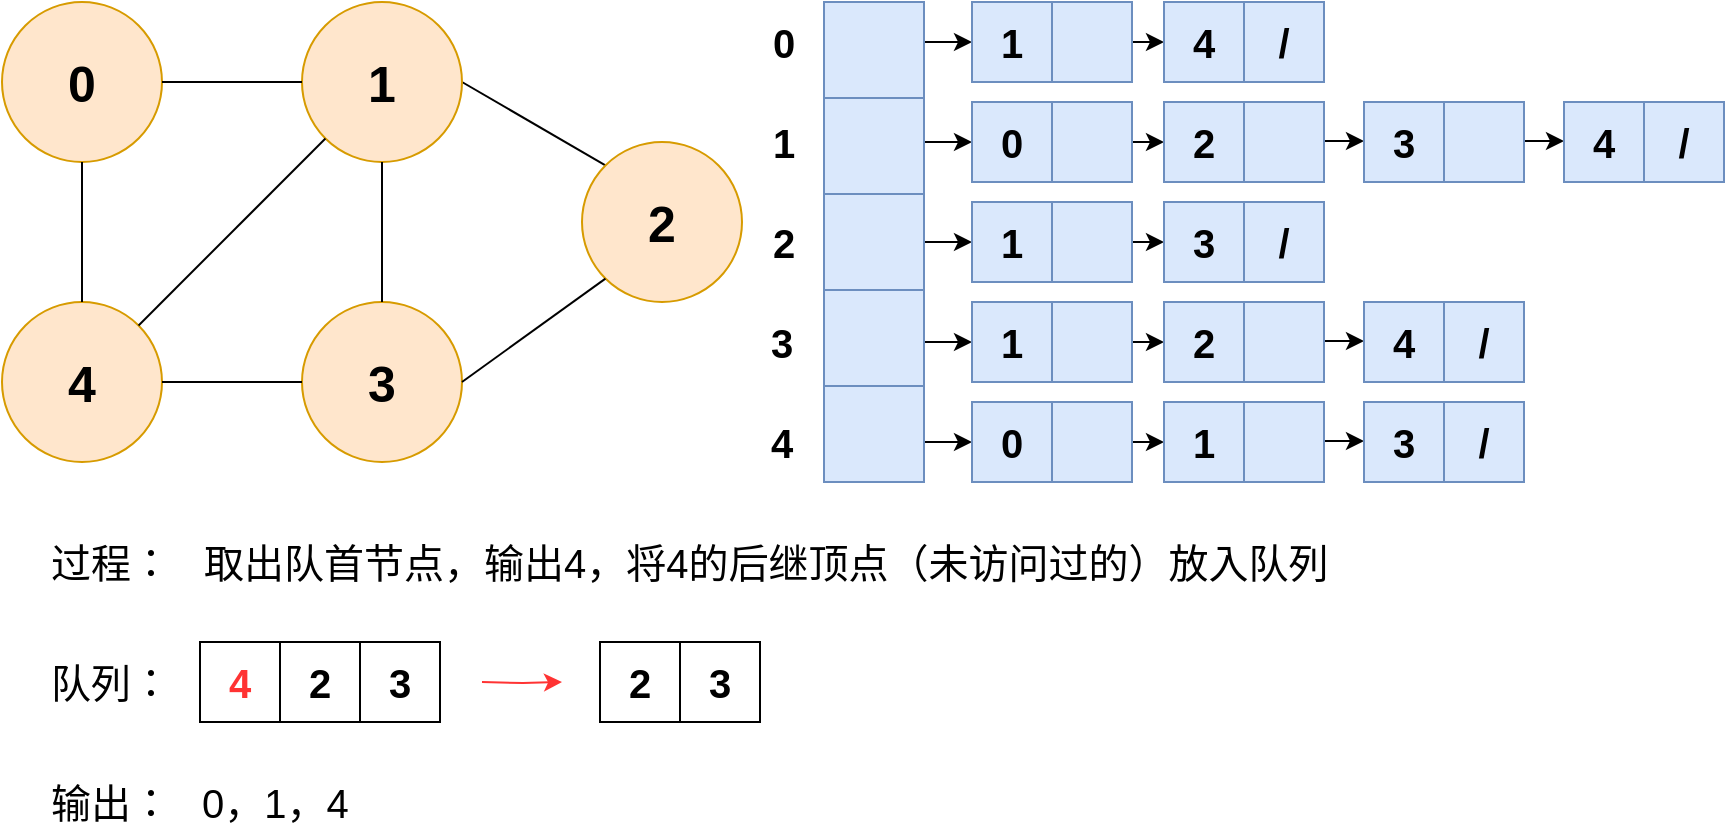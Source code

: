 <mxfile version="13.4.5" type="device"><diagram id="4oGk1i_xgKgO_iptbDTg" name="Page-1"><mxGraphModel dx="1106" dy="900" grid="1" gridSize="10" guides="1" tooltips="1" connect="1" arrows="1" fold="1" page="1" pageScale="1" pageWidth="827" pageHeight="1169" math="0" shadow="0"><root><mxCell id="0"/><mxCell id="1" parent="0"/><mxCell id="nYkl0ruY3GQELC2_Hljo-1" value="&lt;b style=&quot;font-size: 25px&quot;&gt;0&lt;/b&gt;" style="ellipse;whiteSpace=wrap;html=1;aspect=fixed;fillColor=#ffe6cc;strokeColor=#d79b00;" vertex="1" parent="1"><mxGeometry x="140" y="170" width="80" height="80" as="geometry"/></mxCell><mxCell id="nYkl0ruY3GQELC2_Hljo-2" value="" style="endArrow=none;html=1;entryX=0;entryY=0;entryDx=0;entryDy=0;exitX=1;exitY=0.5;exitDx=0;exitDy=0;" edge="1" parent="1" source="nYkl0ruY3GQELC2_Hljo-6" target="nYkl0ruY3GQELC2_Hljo-3"><mxGeometry width="50" height="50" relative="1" as="geometry"><mxPoint x="419.996" y="150.004" as="sourcePoint"/><mxPoint x="396.564" y="173.436" as="targetPoint"/></mxGeometry></mxCell><mxCell id="nYkl0ruY3GQELC2_Hljo-3" value="&lt;b style=&quot;font-size: 25px&quot;&gt;2&lt;/b&gt;" style="ellipse;whiteSpace=wrap;html=1;aspect=fixed;fillColor=#ffe6cc;strokeColor=#d79b00;" vertex="1" parent="1"><mxGeometry x="430" y="240" width="80" height="80" as="geometry"/></mxCell><mxCell id="nYkl0ruY3GQELC2_Hljo-4" value="&lt;b style=&quot;font-size: 25px&quot;&gt;3&lt;/b&gt;" style="ellipse;whiteSpace=wrap;html=1;aspect=fixed;fillColor=#ffe6cc;strokeColor=#d79b00;" vertex="1" parent="1"><mxGeometry x="290" y="320" width="80" height="80" as="geometry"/></mxCell><mxCell id="nYkl0ruY3GQELC2_Hljo-5" value="&lt;b style=&quot;font-size: 25px&quot;&gt;4&lt;/b&gt;" style="ellipse;whiteSpace=wrap;html=1;aspect=fixed;fillColor=#ffe6cc;strokeColor=#d79b00;" vertex="1" parent="1"><mxGeometry x="140" y="320" width="80" height="80" as="geometry"/></mxCell><mxCell id="nYkl0ruY3GQELC2_Hljo-6" value="&lt;b style=&quot;font-size: 25px&quot;&gt;1&lt;/b&gt;" style="ellipse;whiteSpace=wrap;html=1;aspect=fixed;fillColor=#ffe6cc;strokeColor=#d79b00;" vertex="1" parent="1"><mxGeometry x="290" y="170" width="80" height="80" as="geometry"/></mxCell><mxCell id="nYkl0ruY3GQELC2_Hljo-7" value="" style="endArrow=none;html=1;" edge="1" parent="1" source="nYkl0ruY3GQELC2_Hljo-1" target="nYkl0ruY3GQELC2_Hljo-6"><mxGeometry width="50" height="50" relative="1" as="geometry"><mxPoint x="368.284" y="248.284" as="sourcePoint"/><mxPoint x="461.716" y="271.716" as="targetPoint"/></mxGeometry></mxCell><mxCell id="nYkl0ruY3GQELC2_Hljo-8" value="" style="endArrow=none;html=1;" edge="1" parent="1" source="nYkl0ruY3GQELC2_Hljo-5" target="nYkl0ruY3GQELC2_Hljo-1"><mxGeometry width="50" height="50" relative="1" as="geometry"><mxPoint x="230" y="220" as="sourcePoint"/><mxPoint x="300" y="220" as="targetPoint"/></mxGeometry></mxCell><mxCell id="nYkl0ruY3GQELC2_Hljo-9" value="" style="endArrow=none;html=1;exitX=0;exitY=0.5;exitDx=0;exitDy=0;entryX=1;entryY=0.5;entryDx=0;entryDy=0;" edge="1" parent="1" source="nYkl0ruY3GQELC2_Hljo-4" target="nYkl0ruY3GQELC2_Hljo-5"><mxGeometry width="50" height="50" relative="1" as="geometry"><mxPoint x="190" y="330" as="sourcePoint"/><mxPoint x="190" y="260" as="targetPoint"/></mxGeometry></mxCell><mxCell id="nYkl0ruY3GQELC2_Hljo-10" value="" style="endArrow=none;html=1;exitX=0.5;exitY=1;exitDx=0;exitDy=0;entryX=0.5;entryY=0;entryDx=0;entryDy=0;" edge="1" parent="1" source="nYkl0ruY3GQELC2_Hljo-6" target="nYkl0ruY3GQELC2_Hljo-4"><mxGeometry width="50" height="50" relative="1" as="geometry"><mxPoint x="300" y="370" as="sourcePoint"/><mxPoint x="230" y="370" as="targetPoint"/></mxGeometry></mxCell><mxCell id="nYkl0ruY3GQELC2_Hljo-11" value="" style="endArrow=none;html=1;exitX=0;exitY=1;exitDx=0;exitDy=0;entryX=1;entryY=0.5;entryDx=0;entryDy=0;" edge="1" parent="1" source="nYkl0ruY3GQELC2_Hljo-3" target="nYkl0ruY3GQELC2_Hljo-4"><mxGeometry width="50" height="50" relative="1" as="geometry"><mxPoint x="340" y="260" as="sourcePoint"/><mxPoint x="340" y="330" as="targetPoint"/></mxGeometry></mxCell><mxCell id="nYkl0ruY3GQELC2_Hljo-12" value="" style="endArrow=none;html=1;exitX=0;exitY=1;exitDx=0;exitDy=0;entryX=1;entryY=0;entryDx=0;entryDy=0;" edge="1" parent="1" source="nYkl0ruY3GQELC2_Hljo-6" target="nYkl0ruY3GQELC2_Hljo-5"><mxGeometry width="50" height="50" relative="1" as="geometry"><mxPoint x="340" y="260" as="sourcePoint"/><mxPoint x="340" y="330" as="targetPoint"/></mxGeometry></mxCell><mxCell id="nYkl0ruY3GQELC2_Hljo-13" value="队列：" style="text;html=1;strokeColor=none;fillColor=none;align=center;verticalAlign=middle;whiteSpace=wrap;rounded=0;fontSize=20;" vertex="1" parent="1"><mxGeometry x="160" y="500" width="69" height="20" as="geometry"/></mxCell><mxCell id="nYkl0ruY3GQELC2_Hljo-14" value="&lt;div&gt;&lt;span style=&quot;font-size: 20px&quot;&gt;&lt;b&gt;4&lt;/b&gt;&lt;/span&gt;&lt;/div&gt;" style="text;html=1;strokeColor=none;fillColor=none;align=center;verticalAlign=middle;whiteSpace=wrap;rounded=0;" vertex="1" parent="1"><mxGeometry x="510" y="380" width="40" height="20" as="geometry"/></mxCell><mxCell id="nYkl0ruY3GQELC2_Hljo-15" value="&lt;div&gt;&lt;span style=&quot;font-size: 20px&quot;&gt;&lt;b&gt;3&lt;/b&gt;&lt;/span&gt;&lt;/div&gt;" style="text;html=1;strokeColor=none;fillColor=none;align=center;verticalAlign=middle;whiteSpace=wrap;rounded=0;" vertex="1" parent="1"><mxGeometry x="510" y="330" width="40" height="20" as="geometry"/></mxCell><mxCell id="nYkl0ruY3GQELC2_Hljo-16" value="&lt;div&gt;&lt;span style=&quot;font-size: 20px&quot;&gt;&lt;b&gt;2&lt;/b&gt;&lt;/span&gt;&lt;/div&gt;" style="text;html=1;strokeColor=none;fillColor=none;align=center;verticalAlign=middle;whiteSpace=wrap;rounded=0;" vertex="1" parent="1"><mxGeometry x="511" y="280" width="40" height="20" as="geometry"/></mxCell><mxCell id="nYkl0ruY3GQELC2_Hljo-17" value="&lt;div&gt;&lt;span style=&quot;font-size: 20px&quot;&gt;&lt;b&gt;1&lt;/b&gt;&lt;/span&gt;&lt;/div&gt;" style="text;html=1;strokeColor=none;fillColor=none;align=center;verticalAlign=middle;whiteSpace=wrap;rounded=0;" vertex="1" parent="1"><mxGeometry x="511" y="230" width="40" height="20" as="geometry"/></mxCell><mxCell id="nYkl0ruY3GQELC2_Hljo-18" value="&lt;div&gt;&lt;span style=&quot;font-size: 20px&quot;&gt;&lt;b&gt;0&lt;/b&gt;&lt;/span&gt;&lt;/div&gt;" style="text;html=1;strokeColor=none;fillColor=none;align=center;verticalAlign=middle;whiteSpace=wrap;rounded=0;" vertex="1" parent="1"><mxGeometry x="511" y="180" width="40" height="20" as="geometry"/></mxCell><mxCell id="nYkl0ruY3GQELC2_Hljo-86" style="rounded=0;orthogonalLoop=1;jettySize=auto;html=1;fontSize=20;entryX=0;entryY=0.5;entryDx=0;entryDy=0;" edge="1" parent="1" target="nYkl0ruY3GQELC2_Hljo-40"><mxGeometry relative="1" as="geometry"><mxPoint x="571" y="240" as="sourcePoint"/><mxPoint x="621" y="240" as="targetPoint"/></mxGeometry></mxCell><mxCell id="nYkl0ruY3GQELC2_Hljo-87" style="rounded=0;orthogonalLoop=1;jettySize=auto;html=1;fontSize=20;entryX=0;entryY=0.5;entryDx=0;entryDy=0;fontStyle=1" edge="1" parent="1" target="nYkl0ruY3GQELC2_Hljo-36"><mxGeometry relative="1" as="geometry"><mxPoint x="691" y="240" as="sourcePoint"/><mxPoint x="635" y="250" as="targetPoint"/></mxGeometry></mxCell><mxCell id="nYkl0ruY3GQELC2_Hljo-88" style="rounded=0;orthogonalLoop=1;jettySize=auto;html=1;fontSize=20;entryX=0;entryY=0.5;entryDx=0;entryDy=0;fontStyle=1" edge="1" parent="1"><mxGeometry relative="1" as="geometry"><mxPoint x="791" y="239.5" as="sourcePoint"/><mxPoint x="821" y="239.5" as="targetPoint"/></mxGeometry></mxCell><mxCell id="nYkl0ruY3GQELC2_Hljo-89" style="rounded=0;orthogonalLoop=1;jettySize=auto;html=1;fontSize=20;entryX=0;entryY=0.5;entryDx=0;entryDy=0;fontStyle=1" edge="1" parent="1"><mxGeometry relative="1" as="geometry"><mxPoint x="891" y="239.5" as="sourcePoint"/><mxPoint x="921" y="239.5" as="targetPoint"/></mxGeometry></mxCell><mxCell id="nYkl0ruY3GQELC2_Hljo-90" style="rounded=0;orthogonalLoop=1;jettySize=auto;html=1;fontSize=20;entryX=0;entryY=0.5;entryDx=0;entryDy=0;" edge="1" parent="1" target="nYkl0ruY3GQELC2_Hljo-24"><mxGeometry relative="1" as="geometry"><mxPoint x="571" y="190" as="sourcePoint"/><mxPoint x="621" y="190" as="targetPoint"/></mxGeometry></mxCell><mxCell id="nYkl0ruY3GQELC2_Hljo-91" style="rounded=0;orthogonalLoop=1;jettySize=auto;html=1;fontSize=20;entryX=0;entryY=0.5;entryDx=0;entryDy=0;fontStyle=1" edge="1" parent="1" target="nYkl0ruY3GQELC2_Hljo-20"><mxGeometry relative="1" as="geometry"><mxPoint x="691" y="190" as="sourcePoint"/><mxPoint x="635" y="200" as="targetPoint"/></mxGeometry></mxCell><mxCell id="nYkl0ruY3GQELC2_Hljo-92" style="rounded=0;orthogonalLoop=1;jettySize=auto;html=1;fontSize=20;entryX=0;entryY=0.5;entryDx=0;entryDy=0;" edge="1" parent="1" target="nYkl0ruY3GQELC2_Hljo-48"><mxGeometry relative="1" as="geometry"><mxPoint x="571" y="290" as="sourcePoint"/><mxPoint x="621" y="290" as="targetPoint"/></mxGeometry></mxCell><mxCell id="nYkl0ruY3GQELC2_Hljo-93" style="rounded=0;orthogonalLoop=1;jettySize=auto;html=1;fontSize=20;entryX=0;entryY=0.5;entryDx=0;entryDy=0;fontStyle=1" edge="1" parent="1" target="nYkl0ruY3GQELC2_Hljo-44"><mxGeometry relative="1" as="geometry"><mxPoint x="691" y="290" as="sourcePoint"/><mxPoint x="635" y="300" as="targetPoint"/></mxGeometry></mxCell><mxCell id="nYkl0ruY3GQELC2_Hljo-94" style="rounded=0;orthogonalLoop=1;jettySize=auto;html=1;fontSize=20;entryX=0;entryY=0.5;entryDx=0;entryDy=0;" edge="1" parent="1" target="nYkl0ruY3GQELC2_Hljo-60"><mxGeometry relative="1" as="geometry"><mxPoint x="571" y="340" as="sourcePoint"/><mxPoint x="621" y="340" as="targetPoint"/></mxGeometry></mxCell><mxCell id="nYkl0ruY3GQELC2_Hljo-95" style="rounded=0;orthogonalLoop=1;jettySize=auto;html=1;fontSize=20;entryX=0;entryY=0.5;entryDx=0;entryDy=0;fontStyle=1" edge="1" parent="1" target="nYkl0ruY3GQELC2_Hljo-56"><mxGeometry relative="1" as="geometry"><mxPoint x="691" y="340" as="sourcePoint"/><mxPoint x="635" y="350" as="targetPoint"/></mxGeometry></mxCell><mxCell id="nYkl0ruY3GQELC2_Hljo-96" style="rounded=0;orthogonalLoop=1;jettySize=auto;html=1;fontSize=20;entryX=0;entryY=0.5;entryDx=0;entryDy=0;fontStyle=1" edge="1" parent="1"><mxGeometry relative="1" as="geometry"><mxPoint x="791" y="339.5" as="sourcePoint"/><mxPoint x="821" y="339.5" as="targetPoint"/></mxGeometry></mxCell><mxCell id="nYkl0ruY3GQELC2_Hljo-97" style="rounded=0;orthogonalLoop=1;jettySize=auto;html=1;fontSize=20;entryX=0;entryY=0.5;entryDx=0;entryDy=0;" edge="1" parent="1" target="nYkl0ruY3GQELC2_Hljo-72"><mxGeometry relative="1" as="geometry"><mxPoint x="571" y="390" as="sourcePoint"/><mxPoint x="621" y="390" as="targetPoint"/></mxGeometry></mxCell><mxCell id="nYkl0ruY3GQELC2_Hljo-98" style="rounded=0;orthogonalLoop=1;jettySize=auto;html=1;fontSize=20;entryX=0;entryY=0.5;entryDx=0;entryDy=0;fontStyle=1" edge="1" parent="1" target="nYkl0ruY3GQELC2_Hljo-68"><mxGeometry relative="1" as="geometry"><mxPoint x="691" y="390" as="sourcePoint"/><mxPoint x="635" y="400" as="targetPoint"/></mxGeometry></mxCell><mxCell id="nYkl0ruY3GQELC2_Hljo-99" style="rounded=0;orthogonalLoop=1;jettySize=auto;html=1;fontSize=20;entryX=0;entryY=0.5;entryDx=0;entryDy=0;fontStyle=1" edge="1" parent="1"><mxGeometry relative="1" as="geometry"><mxPoint x="791" y="389.5" as="sourcePoint"/><mxPoint x="821" y="389.5" as="targetPoint"/></mxGeometry></mxCell><mxCell id="nYkl0ruY3GQELC2_Hljo-100" value="输出：" style="text;html=1;strokeColor=none;fillColor=none;align=center;verticalAlign=middle;whiteSpace=wrap;rounded=0;fontSize=20;" vertex="1" parent="1"><mxGeometry x="160" y="560" width="69" height="20" as="geometry"/></mxCell><mxCell id="nYkl0ruY3GQELC2_Hljo-101" value="过程：" style="text;html=1;strokeColor=none;fillColor=none;align=center;verticalAlign=middle;whiteSpace=wrap;rounded=0;fontSize=20;" vertex="1" parent="1"><mxGeometry x="160" y="440" width="69" height="20" as="geometry"/></mxCell><mxCell id="nYkl0ruY3GQELC2_Hljo-102" value="取出队首节点，输出4，将4的后继顶点（未访问过的）放入队列" style="text;html=1;strokeColor=none;fillColor=none;align=left;verticalAlign=middle;whiteSpace=wrap;rounded=0;fontSize=20;" vertex="1" parent="1"><mxGeometry x="239" y="440" width="651" height="20" as="geometry"/></mxCell><mxCell id="nYkl0ruY3GQELC2_Hljo-103" value="0，1，4" style="text;html=1;strokeColor=none;fillColor=none;align=left;verticalAlign=middle;whiteSpace=wrap;rounded=0;fontSize=20;" vertex="1" parent="1"><mxGeometry x="238" y="560" width="511" height="20" as="geometry"/></mxCell><mxCell id="nYkl0ruY3GQELC2_Hljo-104" value="" style="edgeStyle=orthogonalEdgeStyle;curved=1;rounded=0;orthogonalLoop=1;jettySize=auto;html=1;strokeColor=#FF3333;" edge="1" parent="1"><mxGeometry relative="1" as="geometry"><mxPoint x="380" y="510" as="sourcePoint"/><mxPoint x="420" y="510" as="targetPoint"/></mxGeometry></mxCell><mxCell id="nYkl0ruY3GQELC2_Hljo-19" value="" style="shape=table;html=1;whiteSpace=wrap;startSize=0;container=1;collapsible=0;childLayout=tableLayout;fontSize=20;fontStyle=1;fillColor=#dae8fc;strokeColor=#6c8ebf;" vertex="1" parent="1"><mxGeometry x="721" y="170" width="80" height="40" as="geometry"/></mxCell><mxCell id="nYkl0ruY3GQELC2_Hljo-20" value="" style="shape=partialRectangle;html=1;whiteSpace=wrap;collapsible=0;dropTarget=0;pointerEvents=0;fillColor=none;top=0;left=0;bottom=0;right=0;points=[[0,0.5],[1,0.5]];portConstraint=eastwest;fontSize=20;fontStyle=1" vertex="1" parent="nYkl0ruY3GQELC2_Hljo-19"><mxGeometry width="80" height="40" as="geometry"/></mxCell><mxCell id="nYkl0ruY3GQELC2_Hljo-21" value="4" style="shape=partialRectangle;html=1;whiteSpace=wrap;connectable=0;overflow=hidden;fillColor=none;top=0;left=0;bottom=0;right=0;fontSize=20;fontStyle=1" vertex="1" parent="nYkl0ruY3GQELC2_Hljo-20"><mxGeometry width="40" height="40" as="geometry"/></mxCell><mxCell id="nYkl0ruY3GQELC2_Hljo-22" value="/" style="shape=partialRectangle;html=1;whiteSpace=wrap;connectable=0;overflow=hidden;fillColor=none;top=0;left=0;bottom=0;right=0;fontSize=20;fontStyle=1" vertex="1" parent="nYkl0ruY3GQELC2_Hljo-20"><mxGeometry x="40" width="40" height="40" as="geometry"/></mxCell><mxCell id="nYkl0ruY3GQELC2_Hljo-23" value="" style="shape=table;html=1;whiteSpace=wrap;startSize=0;container=1;collapsible=0;childLayout=tableLayout;fontSize=20;fontStyle=1;fillColor=#dae8fc;strokeColor=#6c8ebf;" vertex="1" parent="1"><mxGeometry x="625" y="170" width="80" height="40" as="geometry"/></mxCell><mxCell id="nYkl0ruY3GQELC2_Hljo-24" value="" style="shape=partialRectangle;html=1;whiteSpace=wrap;collapsible=0;dropTarget=0;pointerEvents=0;fillColor=none;top=0;left=0;bottom=0;right=0;points=[[0,0.5],[1,0.5]];portConstraint=eastwest;fontSize=20;fontStyle=1" vertex="1" parent="nYkl0ruY3GQELC2_Hljo-23"><mxGeometry width="80" height="40" as="geometry"/></mxCell><mxCell id="nYkl0ruY3GQELC2_Hljo-25" value="1" style="shape=partialRectangle;html=1;whiteSpace=wrap;connectable=0;overflow=hidden;fillColor=none;top=0;left=0;bottom=0;right=0;fontSize=20;fontStyle=1" vertex="1" parent="nYkl0ruY3GQELC2_Hljo-24"><mxGeometry width="40" height="40" as="geometry"/></mxCell><mxCell id="nYkl0ruY3GQELC2_Hljo-26" value="" style="shape=partialRectangle;html=1;whiteSpace=wrap;connectable=0;overflow=hidden;fillColor=none;top=0;left=0;bottom=0;right=0;fontSize=20;fontStyle=1" vertex="1" parent="nYkl0ruY3GQELC2_Hljo-24"><mxGeometry x="40" width="40" height="40" as="geometry"/></mxCell><mxCell id="nYkl0ruY3GQELC2_Hljo-27" value="" style="shape=table;html=1;whiteSpace=wrap;startSize=0;container=1;collapsible=0;childLayout=tableLayout;fontSize=20;fontStyle=1;fillColor=#dae8fc;strokeColor=#6c8ebf;" vertex="1" parent="1"><mxGeometry x="921" y="220" width="80" height="40" as="geometry"/></mxCell><mxCell id="nYkl0ruY3GQELC2_Hljo-28" value="" style="shape=partialRectangle;html=1;whiteSpace=wrap;collapsible=0;dropTarget=0;pointerEvents=0;fillColor=none;top=0;left=0;bottom=0;right=0;points=[[0,0.5],[1,0.5]];portConstraint=eastwest;fontSize=20;fontStyle=1" vertex="1" parent="nYkl0ruY3GQELC2_Hljo-27"><mxGeometry width="80" height="40" as="geometry"/></mxCell><mxCell id="nYkl0ruY3GQELC2_Hljo-29" value="4" style="shape=partialRectangle;html=1;whiteSpace=wrap;connectable=0;overflow=hidden;fillColor=none;top=0;left=0;bottom=0;right=0;fontSize=20;fontStyle=1" vertex="1" parent="nYkl0ruY3GQELC2_Hljo-28"><mxGeometry width="40" height="40" as="geometry"/></mxCell><mxCell id="nYkl0ruY3GQELC2_Hljo-30" value="/" style="shape=partialRectangle;html=1;whiteSpace=wrap;connectable=0;overflow=hidden;fillColor=none;top=0;left=0;bottom=0;right=0;fontSize=20;fontStyle=1" vertex="1" parent="nYkl0ruY3GQELC2_Hljo-28"><mxGeometry x="40" width="40" height="40" as="geometry"/></mxCell><mxCell id="nYkl0ruY3GQELC2_Hljo-31" value="" style="shape=table;html=1;whiteSpace=wrap;startSize=0;container=1;collapsible=0;childLayout=tableLayout;fontSize=20;fontStyle=1;fillColor=#dae8fc;strokeColor=#6c8ebf;" vertex="1" parent="1"><mxGeometry x="821" y="220" width="80" height="40" as="geometry"/></mxCell><mxCell id="nYkl0ruY3GQELC2_Hljo-32" value="" style="shape=partialRectangle;html=1;whiteSpace=wrap;collapsible=0;dropTarget=0;pointerEvents=0;fillColor=none;top=0;left=0;bottom=0;right=0;points=[[0,0.5],[1,0.5]];portConstraint=eastwest;fontSize=20;fontStyle=1" vertex="1" parent="nYkl0ruY3GQELC2_Hljo-31"><mxGeometry width="80" height="40" as="geometry"/></mxCell><mxCell id="nYkl0ruY3GQELC2_Hljo-33" value="3" style="shape=partialRectangle;html=1;whiteSpace=wrap;connectable=0;overflow=hidden;fillColor=none;top=0;left=0;bottom=0;right=0;fontSize=20;fontStyle=1" vertex="1" parent="nYkl0ruY3GQELC2_Hljo-32"><mxGeometry width="40" height="40" as="geometry"/></mxCell><mxCell id="nYkl0ruY3GQELC2_Hljo-34" value="" style="shape=partialRectangle;html=1;whiteSpace=wrap;connectable=0;overflow=hidden;fillColor=none;top=0;left=0;bottom=0;right=0;fontSize=20;fontStyle=1" vertex="1" parent="nYkl0ruY3GQELC2_Hljo-32"><mxGeometry x="40" width="40" height="40" as="geometry"/></mxCell><mxCell id="nYkl0ruY3GQELC2_Hljo-35" value="" style="shape=table;html=1;whiteSpace=wrap;startSize=0;container=1;collapsible=0;childLayout=tableLayout;fontSize=20;fontStyle=1;fillColor=#dae8fc;strokeColor=#6c8ebf;" vertex="1" parent="1"><mxGeometry x="721" y="220" width="80" height="40" as="geometry"/></mxCell><mxCell id="nYkl0ruY3GQELC2_Hljo-36" value="" style="shape=partialRectangle;html=1;whiteSpace=wrap;collapsible=0;dropTarget=0;pointerEvents=0;fillColor=none;top=0;left=0;bottom=0;right=0;points=[[0,0.5],[1,0.5]];portConstraint=eastwest;fontSize=20;fontStyle=1" vertex="1" parent="nYkl0ruY3GQELC2_Hljo-35"><mxGeometry width="80" height="40" as="geometry"/></mxCell><mxCell id="nYkl0ruY3GQELC2_Hljo-37" value="2" style="shape=partialRectangle;html=1;whiteSpace=wrap;connectable=0;overflow=hidden;fillColor=none;top=0;left=0;bottom=0;right=0;fontSize=20;fontStyle=1" vertex="1" parent="nYkl0ruY3GQELC2_Hljo-36"><mxGeometry width="40" height="40" as="geometry"/></mxCell><mxCell id="nYkl0ruY3GQELC2_Hljo-38" value="" style="shape=partialRectangle;html=1;whiteSpace=wrap;connectable=0;overflow=hidden;fillColor=none;top=0;left=0;bottom=0;right=0;fontSize=20;fontStyle=1" vertex="1" parent="nYkl0ruY3GQELC2_Hljo-36"><mxGeometry x="40" width="40" height="40" as="geometry"/></mxCell><mxCell id="nYkl0ruY3GQELC2_Hljo-39" value="" style="shape=table;html=1;whiteSpace=wrap;startSize=0;container=1;collapsible=0;childLayout=tableLayout;fontSize=20;fontStyle=1;fillColor=#dae8fc;strokeColor=#6c8ebf;" vertex="1" parent="1"><mxGeometry x="625" y="220" width="80" height="40" as="geometry"/></mxCell><mxCell id="nYkl0ruY3GQELC2_Hljo-40" value="" style="shape=partialRectangle;html=1;whiteSpace=wrap;collapsible=0;dropTarget=0;pointerEvents=0;fillColor=none;top=0;left=0;bottom=0;right=0;points=[[0,0.5],[1,0.5]];portConstraint=eastwest;fontSize=20;fontStyle=1" vertex="1" parent="nYkl0ruY3GQELC2_Hljo-39"><mxGeometry width="80" height="40" as="geometry"/></mxCell><mxCell id="nYkl0ruY3GQELC2_Hljo-41" value="0" style="shape=partialRectangle;html=1;whiteSpace=wrap;connectable=0;overflow=hidden;fillColor=none;top=0;left=0;bottom=0;right=0;fontSize=20;fontStyle=1" vertex="1" parent="nYkl0ruY3GQELC2_Hljo-40"><mxGeometry width="40" height="40" as="geometry"/></mxCell><mxCell id="nYkl0ruY3GQELC2_Hljo-42" value="" style="shape=partialRectangle;html=1;whiteSpace=wrap;connectable=0;overflow=hidden;fillColor=none;top=0;left=0;bottom=0;right=0;fontSize=20;fontStyle=1" vertex="1" parent="nYkl0ruY3GQELC2_Hljo-40"><mxGeometry x="40" width="40" height="40" as="geometry"/></mxCell><mxCell id="nYkl0ruY3GQELC2_Hljo-43" value="" style="shape=table;html=1;whiteSpace=wrap;startSize=0;container=1;collapsible=0;childLayout=tableLayout;fontSize=20;fontStyle=1;fillColor=#dae8fc;strokeColor=#6c8ebf;" vertex="1" parent="1"><mxGeometry x="721" y="270" width="80" height="40" as="geometry"/></mxCell><mxCell id="nYkl0ruY3GQELC2_Hljo-44" value="" style="shape=partialRectangle;html=1;whiteSpace=wrap;collapsible=0;dropTarget=0;pointerEvents=0;fillColor=none;top=0;left=0;bottom=0;right=0;points=[[0,0.5],[1,0.5]];portConstraint=eastwest;fontSize=20;fontStyle=1" vertex="1" parent="nYkl0ruY3GQELC2_Hljo-43"><mxGeometry width="80" height="40" as="geometry"/></mxCell><mxCell id="nYkl0ruY3GQELC2_Hljo-45" value="3" style="shape=partialRectangle;html=1;whiteSpace=wrap;connectable=0;overflow=hidden;fillColor=none;top=0;left=0;bottom=0;right=0;fontSize=20;fontStyle=1" vertex="1" parent="nYkl0ruY3GQELC2_Hljo-44"><mxGeometry width="40" height="40" as="geometry"/></mxCell><mxCell id="nYkl0ruY3GQELC2_Hljo-46" value="/" style="shape=partialRectangle;html=1;whiteSpace=wrap;connectable=0;overflow=hidden;fillColor=none;top=0;left=0;bottom=0;right=0;fontSize=20;fontStyle=1" vertex="1" parent="nYkl0ruY3GQELC2_Hljo-44"><mxGeometry x="40" width="40" height="40" as="geometry"/></mxCell><mxCell id="nYkl0ruY3GQELC2_Hljo-47" value="" style="shape=table;html=1;whiteSpace=wrap;startSize=0;container=1;collapsible=0;childLayout=tableLayout;fontSize=20;fontStyle=1;fillColor=#dae8fc;strokeColor=#6c8ebf;" vertex="1" parent="1"><mxGeometry x="625" y="270" width="80" height="40" as="geometry"/></mxCell><mxCell id="nYkl0ruY3GQELC2_Hljo-48" value="" style="shape=partialRectangle;html=1;whiteSpace=wrap;collapsible=0;dropTarget=0;pointerEvents=0;fillColor=none;top=0;left=0;bottom=0;right=0;points=[[0,0.5],[1,0.5]];portConstraint=eastwest;fontSize=20;fontStyle=1" vertex="1" parent="nYkl0ruY3GQELC2_Hljo-47"><mxGeometry width="80" height="40" as="geometry"/></mxCell><mxCell id="nYkl0ruY3GQELC2_Hljo-49" value="1" style="shape=partialRectangle;html=1;whiteSpace=wrap;connectable=0;overflow=hidden;fillColor=none;top=0;left=0;bottom=0;right=0;fontSize=20;fontStyle=1" vertex="1" parent="nYkl0ruY3GQELC2_Hljo-48"><mxGeometry width="40" height="40" as="geometry"/></mxCell><mxCell id="nYkl0ruY3GQELC2_Hljo-50" value="" style="shape=partialRectangle;html=1;whiteSpace=wrap;connectable=0;overflow=hidden;fillColor=none;top=0;left=0;bottom=0;right=0;fontSize=20;fontStyle=1" vertex="1" parent="nYkl0ruY3GQELC2_Hljo-48"><mxGeometry x="40" width="40" height="40" as="geometry"/></mxCell><mxCell id="nYkl0ruY3GQELC2_Hljo-51" value="" style="shape=table;html=1;whiteSpace=wrap;startSize=0;container=1;collapsible=0;childLayout=tableLayout;fontSize=20;fontStyle=1;fillColor=#dae8fc;strokeColor=#6c8ebf;" vertex="1" parent="1"><mxGeometry x="821" y="320" width="80" height="40" as="geometry"/></mxCell><mxCell id="nYkl0ruY3GQELC2_Hljo-52" value="" style="shape=partialRectangle;html=1;whiteSpace=wrap;collapsible=0;dropTarget=0;pointerEvents=0;fillColor=none;top=0;left=0;bottom=0;right=0;points=[[0,0.5],[1,0.5]];portConstraint=eastwest;fontSize=20;fontStyle=1" vertex="1" parent="nYkl0ruY3GQELC2_Hljo-51"><mxGeometry width="80" height="40" as="geometry"/></mxCell><mxCell id="nYkl0ruY3GQELC2_Hljo-53" value="4" style="shape=partialRectangle;html=1;whiteSpace=wrap;connectable=0;overflow=hidden;fillColor=none;top=0;left=0;bottom=0;right=0;fontSize=20;fontStyle=1" vertex="1" parent="nYkl0ruY3GQELC2_Hljo-52"><mxGeometry width="40" height="40" as="geometry"/></mxCell><mxCell id="nYkl0ruY3GQELC2_Hljo-54" value="/" style="shape=partialRectangle;html=1;whiteSpace=wrap;connectable=0;overflow=hidden;fillColor=none;top=0;left=0;bottom=0;right=0;fontSize=20;fontStyle=1" vertex="1" parent="nYkl0ruY3GQELC2_Hljo-52"><mxGeometry x="40" width="40" height="40" as="geometry"/></mxCell><mxCell id="nYkl0ruY3GQELC2_Hljo-55" value="" style="shape=table;html=1;whiteSpace=wrap;startSize=0;container=1;collapsible=0;childLayout=tableLayout;fontSize=20;fontStyle=1;fillColor=#dae8fc;strokeColor=#6c8ebf;" vertex="1" parent="1"><mxGeometry x="721" y="320" width="80" height="40" as="geometry"/></mxCell><mxCell id="nYkl0ruY3GQELC2_Hljo-56" value="" style="shape=partialRectangle;html=1;whiteSpace=wrap;collapsible=0;dropTarget=0;pointerEvents=0;fillColor=none;top=0;left=0;bottom=0;right=0;points=[[0,0.5],[1,0.5]];portConstraint=eastwest;fontSize=20;fontStyle=1" vertex="1" parent="nYkl0ruY3GQELC2_Hljo-55"><mxGeometry width="80" height="40" as="geometry"/></mxCell><mxCell id="nYkl0ruY3GQELC2_Hljo-57" value="2" style="shape=partialRectangle;html=1;whiteSpace=wrap;connectable=0;overflow=hidden;fillColor=none;top=0;left=0;bottom=0;right=0;fontSize=20;fontStyle=1" vertex="1" parent="nYkl0ruY3GQELC2_Hljo-56"><mxGeometry width="40" height="40" as="geometry"/></mxCell><mxCell id="nYkl0ruY3GQELC2_Hljo-58" value="" style="shape=partialRectangle;html=1;whiteSpace=wrap;connectable=0;overflow=hidden;fillColor=none;top=0;left=0;bottom=0;right=0;fontSize=20;fontStyle=1" vertex="1" parent="nYkl0ruY3GQELC2_Hljo-56"><mxGeometry x="40" width="40" height="40" as="geometry"/></mxCell><mxCell id="nYkl0ruY3GQELC2_Hljo-59" value="" style="shape=table;html=1;whiteSpace=wrap;startSize=0;container=1;collapsible=0;childLayout=tableLayout;fontSize=20;fontStyle=1;fillColor=#dae8fc;strokeColor=#6c8ebf;" vertex="1" parent="1"><mxGeometry x="625" y="320" width="80" height="40" as="geometry"/></mxCell><mxCell id="nYkl0ruY3GQELC2_Hljo-60" value="" style="shape=partialRectangle;html=1;whiteSpace=wrap;collapsible=0;dropTarget=0;pointerEvents=0;fillColor=none;top=0;left=0;bottom=0;right=0;points=[[0,0.5],[1,0.5]];portConstraint=eastwest;fontSize=20;fontStyle=1" vertex="1" parent="nYkl0ruY3GQELC2_Hljo-59"><mxGeometry width="80" height="40" as="geometry"/></mxCell><mxCell id="nYkl0ruY3GQELC2_Hljo-61" value="1" style="shape=partialRectangle;html=1;whiteSpace=wrap;connectable=0;overflow=hidden;fillColor=none;top=0;left=0;bottom=0;right=0;fontSize=20;fontStyle=1" vertex="1" parent="nYkl0ruY3GQELC2_Hljo-60"><mxGeometry width="40" height="40" as="geometry"/></mxCell><mxCell id="nYkl0ruY3GQELC2_Hljo-62" value="" style="shape=partialRectangle;html=1;whiteSpace=wrap;connectable=0;overflow=hidden;fillColor=none;top=0;left=0;bottom=0;right=0;fontSize=20;fontStyle=1" vertex="1" parent="nYkl0ruY3GQELC2_Hljo-60"><mxGeometry x="40" width="40" height="40" as="geometry"/></mxCell><mxCell id="nYkl0ruY3GQELC2_Hljo-63" value="" style="shape=table;html=1;whiteSpace=wrap;startSize=0;container=1;collapsible=0;childLayout=tableLayout;fontSize=20;fontStyle=1;fillColor=#dae8fc;strokeColor=#6c8ebf;" vertex="1" parent="1"><mxGeometry x="821" y="370" width="80" height="40" as="geometry"/></mxCell><mxCell id="nYkl0ruY3GQELC2_Hljo-64" value="" style="shape=partialRectangle;html=1;whiteSpace=wrap;collapsible=0;dropTarget=0;pointerEvents=0;fillColor=none;top=0;left=0;bottom=0;right=0;points=[[0,0.5],[1,0.5]];portConstraint=eastwest;fontSize=20;fontStyle=1" vertex="1" parent="nYkl0ruY3GQELC2_Hljo-63"><mxGeometry width="80" height="40" as="geometry"/></mxCell><mxCell id="nYkl0ruY3GQELC2_Hljo-65" value="3" style="shape=partialRectangle;html=1;whiteSpace=wrap;connectable=0;overflow=hidden;fillColor=none;top=0;left=0;bottom=0;right=0;fontSize=20;fontStyle=1" vertex="1" parent="nYkl0ruY3GQELC2_Hljo-64"><mxGeometry width="40" height="40" as="geometry"/></mxCell><mxCell id="nYkl0ruY3GQELC2_Hljo-66" value="/" style="shape=partialRectangle;html=1;whiteSpace=wrap;connectable=0;overflow=hidden;fillColor=none;top=0;left=0;bottom=0;right=0;fontSize=20;fontStyle=1" vertex="1" parent="nYkl0ruY3GQELC2_Hljo-64"><mxGeometry x="40" width="40" height="40" as="geometry"/></mxCell><mxCell id="nYkl0ruY3GQELC2_Hljo-67" value="" style="shape=table;html=1;whiteSpace=wrap;startSize=0;container=1;collapsible=0;childLayout=tableLayout;fontSize=20;fontStyle=1;fillColor=#dae8fc;strokeColor=#6c8ebf;" vertex="1" parent="1"><mxGeometry x="721" y="370" width="80" height="40" as="geometry"/></mxCell><mxCell id="nYkl0ruY3GQELC2_Hljo-68" value="" style="shape=partialRectangle;html=1;whiteSpace=wrap;collapsible=0;dropTarget=0;pointerEvents=0;fillColor=none;top=0;left=0;bottom=0;right=0;points=[[0,0.5],[1,0.5]];portConstraint=eastwest;fontSize=20;fontStyle=1" vertex="1" parent="nYkl0ruY3GQELC2_Hljo-67"><mxGeometry width="80" height="40" as="geometry"/></mxCell><mxCell id="nYkl0ruY3GQELC2_Hljo-69" value="1" style="shape=partialRectangle;html=1;whiteSpace=wrap;connectable=0;overflow=hidden;fillColor=none;top=0;left=0;bottom=0;right=0;fontSize=20;fontStyle=1" vertex="1" parent="nYkl0ruY3GQELC2_Hljo-68"><mxGeometry width="40" height="40" as="geometry"/></mxCell><mxCell id="nYkl0ruY3GQELC2_Hljo-70" value="" style="shape=partialRectangle;html=1;whiteSpace=wrap;connectable=0;overflow=hidden;fillColor=none;top=0;left=0;bottom=0;right=0;fontSize=20;fontStyle=1" vertex="1" parent="nYkl0ruY3GQELC2_Hljo-68"><mxGeometry x="40" width="40" height="40" as="geometry"/></mxCell><mxCell id="nYkl0ruY3GQELC2_Hljo-71" value="" style="shape=table;html=1;whiteSpace=wrap;startSize=0;container=1;collapsible=0;childLayout=tableLayout;fontSize=20;fontStyle=1;fillColor=#dae8fc;strokeColor=#6c8ebf;" vertex="1" parent="1"><mxGeometry x="625" y="370" width="80" height="40" as="geometry"/></mxCell><mxCell id="nYkl0ruY3GQELC2_Hljo-72" value="" style="shape=partialRectangle;html=1;whiteSpace=wrap;collapsible=0;dropTarget=0;pointerEvents=0;fillColor=none;top=0;left=0;bottom=0;right=0;points=[[0,0.5],[1,0.5]];portConstraint=eastwest;fontSize=20;fontStyle=1" vertex="1" parent="nYkl0ruY3GQELC2_Hljo-71"><mxGeometry width="80" height="40" as="geometry"/></mxCell><mxCell id="nYkl0ruY3GQELC2_Hljo-73" value="0" style="shape=partialRectangle;html=1;whiteSpace=wrap;connectable=0;overflow=hidden;fillColor=none;top=0;left=0;bottom=0;right=0;fontSize=20;fontStyle=1" vertex="1" parent="nYkl0ruY3GQELC2_Hljo-72"><mxGeometry width="40" height="40" as="geometry"/></mxCell><mxCell id="nYkl0ruY3GQELC2_Hljo-74" value="" style="shape=partialRectangle;html=1;whiteSpace=wrap;connectable=0;overflow=hidden;fillColor=none;top=0;left=0;bottom=0;right=0;fontSize=20;fontStyle=1" vertex="1" parent="nYkl0ruY3GQELC2_Hljo-72"><mxGeometry x="40" width="40" height="40" as="geometry"/></mxCell><mxCell id="nYkl0ruY3GQELC2_Hljo-75" value="" style="shape=table;html=1;whiteSpace=wrap;startSize=0;container=1;collapsible=0;childLayout=tableLayout;fillColor=#dae8fc;strokeColor=#6c8ebf;" vertex="1" parent="1"><mxGeometry x="551" y="170" width="50" height="240" as="geometry"/></mxCell><mxCell id="nYkl0ruY3GQELC2_Hljo-76" value="" style="shape=partialRectangle;html=1;whiteSpace=wrap;collapsible=0;dropTarget=0;pointerEvents=0;fillColor=none;top=0;left=0;bottom=0;right=0;points=[[0,0.5],[1,0.5]];portConstraint=eastwest;" vertex="1" parent="nYkl0ruY3GQELC2_Hljo-75"><mxGeometry width="50" height="48" as="geometry"/></mxCell><mxCell id="nYkl0ruY3GQELC2_Hljo-77" value="" style="shape=partialRectangle;html=1;whiteSpace=wrap;connectable=0;overflow=hidden;fillColor=none;top=0;left=0;bottom=0;right=0;" vertex="1" parent="nYkl0ruY3GQELC2_Hljo-76"><mxGeometry width="50" height="48" as="geometry"/></mxCell><mxCell id="nYkl0ruY3GQELC2_Hljo-78" value="" style="shape=partialRectangle;html=1;whiteSpace=wrap;collapsible=0;dropTarget=0;pointerEvents=0;fillColor=none;top=0;left=0;bottom=0;right=0;points=[[0,0.5],[1,0.5]];portConstraint=eastwest;" vertex="1" parent="nYkl0ruY3GQELC2_Hljo-75"><mxGeometry y="48" width="50" height="48" as="geometry"/></mxCell><mxCell id="nYkl0ruY3GQELC2_Hljo-79" value="" style="shape=partialRectangle;html=1;whiteSpace=wrap;connectable=0;overflow=hidden;fillColor=none;top=0;left=0;bottom=0;right=0;" vertex="1" parent="nYkl0ruY3GQELC2_Hljo-78"><mxGeometry width="50" height="48" as="geometry"/></mxCell><mxCell id="nYkl0ruY3GQELC2_Hljo-80" value="" style="shape=partialRectangle;html=1;whiteSpace=wrap;collapsible=0;dropTarget=0;pointerEvents=0;fillColor=none;top=0;left=0;bottom=0;right=0;points=[[0,0.5],[1,0.5]];portConstraint=eastwest;" vertex="1" parent="nYkl0ruY3GQELC2_Hljo-75"><mxGeometry y="96" width="50" height="48" as="geometry"/></mxCell><mxCell id="nYkl0ruY3GQELC2_Hljo-81" value="" style="shape=partialRectangle;html=1;whiteSpace=wrap;connectable=0;overflow=hidden;fillColor=none;top=0;left=0;bottom=0;right=0;" vertex="1" parent="nYkl0ruY3GQELC2_Hljo-80"><mxGeometry width="50" height="48" as="geometry"/></mxCell><mxCell id="nYkl0ruY3GQELC2_Hljo-82" value="" style="shape=partialRectangle;html=1;whiteSpace=wrap;collapsible=0;dropTarget=0;pointerEvents=0;fillColor=none;top=0;left=0;bottom=0;right=0;points=[[0,0.5],[1,0.5]];portConstraint=eastwest;" vertex="1" parent="nYkl0ruY3GQELC2_Hljo-75"><mxGeometry y="144" width="50" height="48" as="geometry"/></mxCell><mxCell id="nYkl0ruY3GQELC2_Hljo-83" value="" style="shape=partialRectangle;html=1;whiteSpace=wrap;connectable=0;overflow=hidden;fillColor=none;top=0;left=0;bottom=0;right=0;" vertex="1" parent="nYkl0ruY3GQELC2_Hljo-82"><mxGeometry width="50" height="48" as="geometry"/></mxCell><mxCell id="nYkl0ruY3GQELC2_Hljo-84" value="" style="shape=partialRectangle;html=1;whiteSpace=wrap;collapsible=0;dropTarget=0;pointerEvents=0;fillColor=none;top=0;left=0;bottom=0;right=0;points=[[0,0.5],[1,0.5]];portConstraint=eastwest;" vertex="1" parent="nYkl0ruY3GQELC2_Hljo-75"><mxGeometry y="192" width="50" height="48" as="geometry"/></mxCell><mxCell id="nYkl0ruY3GQELC2_Hljo-85" value="" style="shape=partialRectangle;html=1;whiteSpace=wrap;connectable=0;overflow=hidden;fillColor=none;top=0;left=0;bottom=0;right=0;" vertex="1" parent="nYkl0ruY3GQELC2_Hljo-84"><mxGeometry width="50" height="48" as="geometry"/></mxCell><mxCell id="nYkl0ruY3GQELC2_Hljo-105" value="" style="shape=table;html=1;whiteSpace=wrap;startSize=0;container=1;collapsible=0;childLayout=tableLayout;fontSize=20;fontStyle=1" vertex="1" parent="1"><mxGeometry x="239" y="490" width="120" height="40" as="geometry"/></mxCell><mxCell id="nYkl0ruY3GQELC2_Hljo-106" value="" style="shape=partialRectangle;html=1;whiteSpace=wrap;collapsible=0;dropTarget=0;pointerEvents=0;fillColor=none;top=0;left=0;bottom=0;right=0;points=[[0,0.5],[1,0.5]];portConstraint=eastwest;fontSize=20;fontStyle=1" vertex="1" parent="nYkl0ruY3GQELC2_Hljo-105"><mxGeometry width="120" height="40" as="geometry"/></mxCell><mxCell id="nYkl0ruY3GQELC2_Hljo-107" value="&lt;font color=&quot;#ff3333&quot;&gt;4&lt;/font&gt;" style="shape=partialRectangle;html=1;whiteSpace=wrap;connectable=0;overflow=hidden;fillColor=none;top=0;left=0;bottom=0;right=0;fontSize=20;fontStyle=1" vertex="1" parent="nYkl0ruY3GQELC2_Hljo-106"><mxGeometry width="40" height="40" as="geometry"/></mxCell><mxCell id="nYkl0ruY3GQELC2_Hljo-108" value="2" style="shape=partialRectangle;html=1;whiteSpace=wrap;connectable=0;overflow=hidden;fillColor=none;top=0;left=0;bottom=0;right=0;fontSize=20;fontStyle=1" vertex="1" parent="nYkl0ruY3GQELC2_Hljo-106"><mxGeometry x="40" width="40" height="40" as="geometry"/></mxCell><mxCell id="nYkl0ruY3GQELC2_Hljo-109" value="3" style="shape=partialRectangle;html=1;whiteSpace=wrap;connectable=0;overflow=hidden;fillColor=none;top=0;left=0;bottom=0;right=0;fontSize=20;fontStyle=1;" vertex="1" parent="nYkl0ruY3GQELC2_Hljo-106"><mxGeometry x="80" width="40" height="40" as="geometry"/></mxCell><mxCell id="nYkl0ruY3GQELC2_Hljo-110" value="" style="shape=table;html=1;whiteSpace=wrap;startSize=0;container=1;collapsible=0;childLayout=tableLayout;fontSize=20;fontStyle=1" vertex="1" parent="1"><mxGeometry x="439" y="490" width="80" height="40" as="geometry"/></mxCell><mxCell id="nYkl0ruY3GQELC2_Hljo-111" value="" style="shape=partialRectangle;html=1;whiteSpace=wrap;collapsible=0;dropTarget=0;pointerEvents=0;fillColor=none;top=0;left=0;bottom=0;right=0;points=[[0,0.5],[1,0.5]];portConstraint=eastwest;fontSize=20;fontStyle=1" vertex="1" parent="nYkl0ruY3GQELC2_Hljo-110"><mxGeometry width="80" height="40" as="geometry"/></mxCell><mxCell id="nYkl0ruY3GQELC2_Hljo-112" value="2" style="shape=partialRectangle;html=1;whiteSpace=wrap;connectable=0;overflow=hidden;fillColor=none;top=0;left=0;bottom=0;right=0;fontSize=20;fontStyle=1" vertex="1" parent="nYkl0ruY3GQELC2_Hljo-111"><mxGeometry width="40" height="40" as="geometry"/></mxCell><mxCell id="nYkl0ruY3GQELC2_Hljo-113" value="3" style="shape=partialRectangle;html=1;whiteSpace=wrap;connectable=0;overflow=hidden;fillColor=none;top=0;left=0;bottom=0;right=0;fontSize=20;fontStyle=1" vertex="1" parent="nYkl0ruY3GQELC2_Hljo-111"><mxGeometry x="40" width="40" height="40" as="geometry"/></mxCell></root></mxGraphModel></diagram></mxfile>
